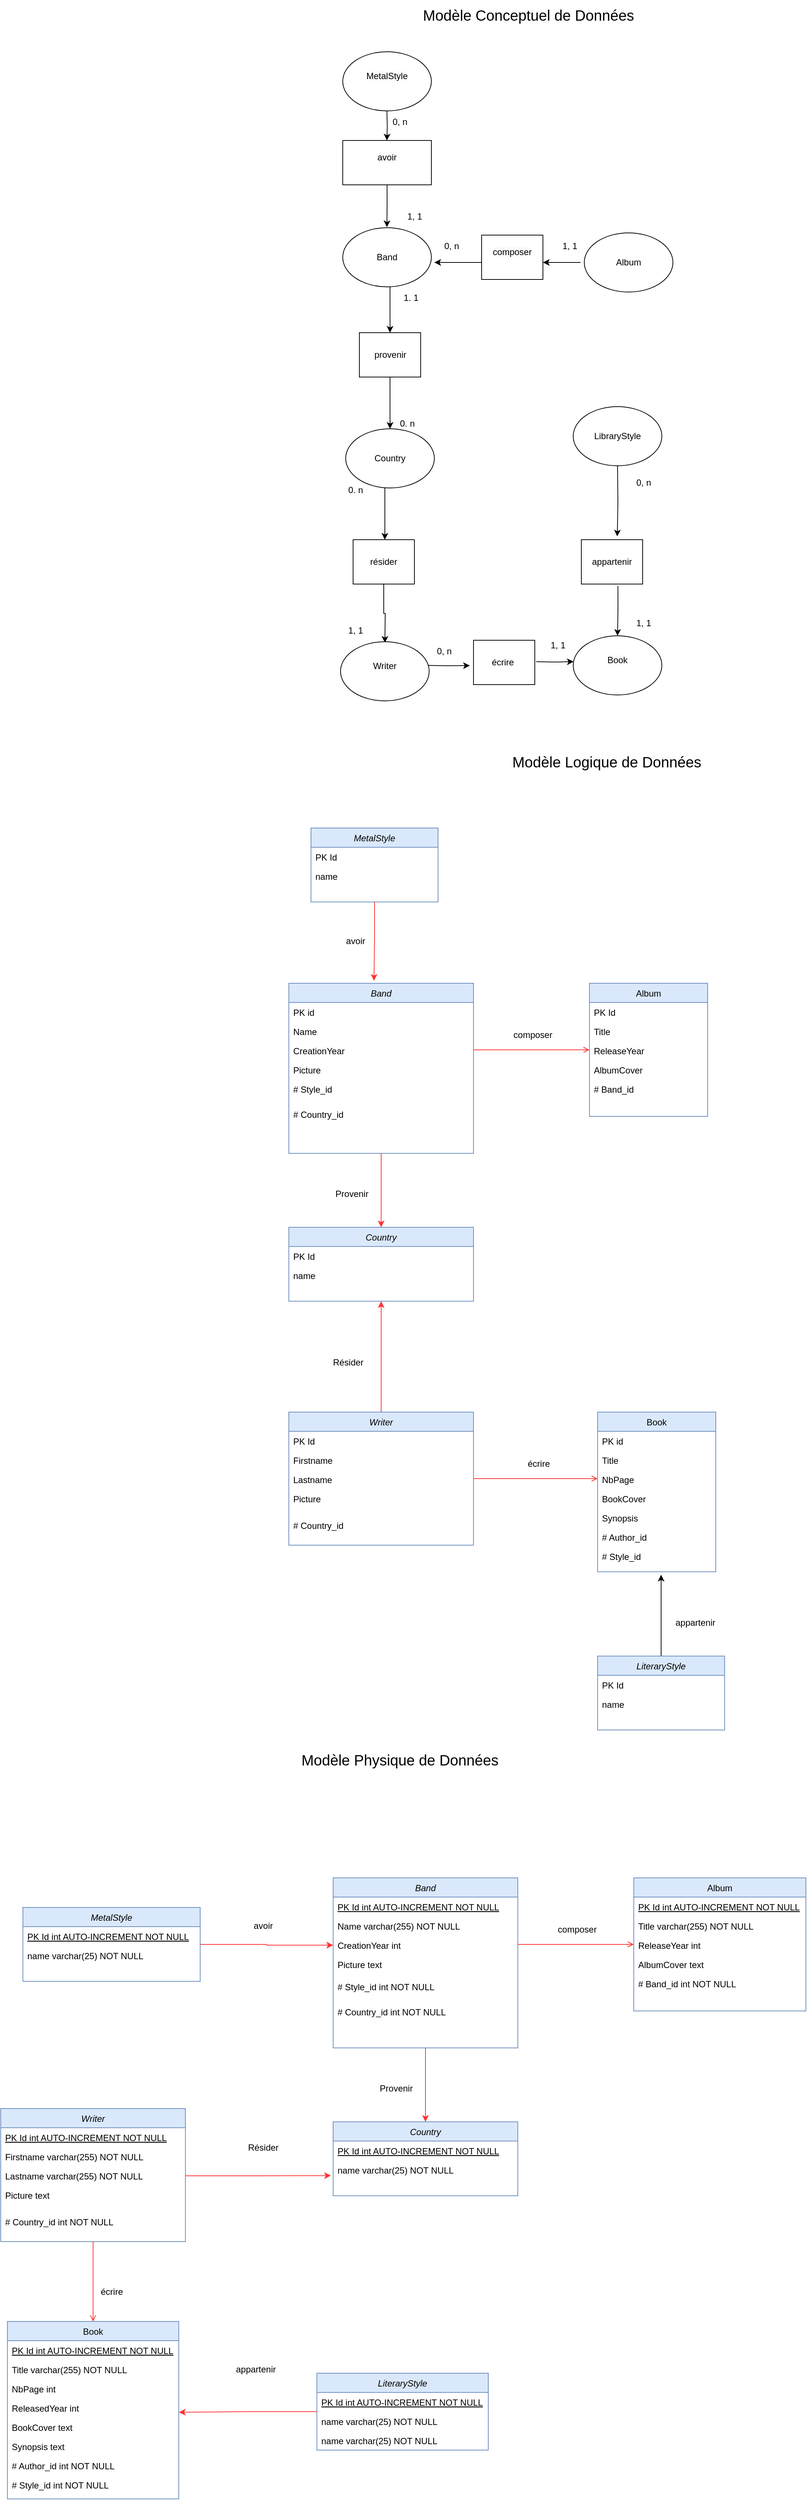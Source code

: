 <mxfile version="24.5.3" type="device">
  <diagram id="C5RBs43oDa-KdzZeNtuy" name="Page-1">
    <mxGraphModel dx="2062" dy="3069" grid="1" gridSize="10" guides="1" tooltips="1" connect="1" arrows="1" fold="1" page="1" pageScale="1" pageWidth="827" pageHeight="1169" math="0" shadow="0">
      <root>
        <mxCell id="WIyWlLk6GJQsqaUBKTNV-0" />
        <mxCell id="WIyWlLk6GJQsqaUBKTNV-1" parent="WIyWlLk6GJQsqaUBKTNV-0" />
        <mxCell id="hpYyyR7JfZrNcIA-6sOq-10" style="edgeStyle=orthogonalEdgeStyle;rounded=0;orthogonalLoop=1;jettySize=auto;html=1;entryX=0.5;entryY=0;entryDx=0;entryDy=0;strokeColor=#FF3333;" parent="WIyWlLk6GJQsqaUBKTNV-1" source="zkfFHV4jXpPFQw0GAbJ--0" target="hpYyyR7JfZrNcIA-6sOq-0" edge="1">
          <mxGeometry relative="1" as="geometry">
            <Array as="points">
              <mxPoint x="215" y="140" />
              <mxPoint x="215" y="140" />
            </Array>
          </mxGeometry>
        </mxCell>
        <mxCell id="zkfFHV4jXpPFQw0GAbJ--0" value="Band" style="swimlane;fontStyle=2;align=center;verticalAlign=top;childLayout=stackLayout;horizontal=1;startSize=26;horizontalStack=0;resizeParent=1;resizeLast=0;collapsible=1;marginBottom=0;rounded=0;shadow=0;strokeWidth=1;fillColor=#dae8fc;strokeColor=#6c8ebf;" parent="WIyWlLk6GJQsqaUBKTNV-1" vertex="1">
          <mxGeometry x="90" y="-120" width="250" height="230" as="geometry">
            <mxRectangle x="230" y="140" width="160" height="26" as="alternateBounds" />
          </mxGeometry>
        </mxCell>
        <mxCell id="zkfFHV4jXpPFQw0GAbJ--1" value="PK id" style="text;align=left;verticalAlign=top;spacingLeft=4;spacingRight=4;overflow=hidden;rotatable=0;points=[[0,0.5],[1,0.5]];portConstraint=eastwest;" parent="zkfFHV4jXpPFQw0GAbJ--0" vertex="1">
          <mxGeometry y="26" width="250" height="26" as="geometry" />
        </mxCell>
        <mxCell id="zkfFHV4jXpPFQw0GAbJ--2" value="Name" style="text;align=left;verticalAlign=top;spacingLeft=4;spacingRight=4;overflow=hidden;rotatable=0;points=[[0,0.5],[1,0.5]];portConstraint=eastwest;rounded=0;shadow=0;html=0;" parent="zkfFHV4jXpPFQw0GAbJ--0" vertex="1">
          <mxGeometry y="52" width="250" height="26" as="geometry" />
        </mxCell>
        <mxCell id="zkfFHV4jXpPFQw0GAbJ--5" value="CreationYear" style="text;align=left;verticalAlign=top;spacingLeft=4;spacingRight=4;overflow=hidden;rotatable=0;points=[[0,0.5],[1,0.5]];portConstraint=eastwest;" parent="zkfFHV4jXpPFQw0GAbJ--0" vertex="1">
          <mxGeometry y="78" width="250" height="26" as="geometry" />
        </mxCell>
        <mxCell id="QkaxTqC0bUJLbsp5cPGV-0" value="Picture" style="text;align=left;verticalAlign=top;spacingLeft=4;spacingRight=4;overflow=hidden;rotatable=0;points=[[0,0.5],[1,0.5]];portConstraint=eastwest;rounded=0;shadow=0;html=0;" parent="zkfFHV4jXpPFQw0GAbJ--0" vertex="1">
          <mxGeometry y="104" width="250" height="26" as="geometry" />
        </mxCell>
        <mxCell id="QkaxTqC0bUJLbsp5cPGV-24" value="# Style_id" style="text;align=left;verticalAlign=top;spacingLeft=4;spacingRight=4;overflow=hidden;rotatable=0;points=[[0,0.5],[1,0.5]];portConstraint=eastwest;rounded=0;shadow=0;html=0;" parent="zkfFHV4jXpPFQw0GAbJ--0" vertex="1">
          <mxGeometry y="130" width="250" height="34" as="geometry" />
        </mxCell>
        <mxCell id="hpYyyR7JfZrNcIA-6sOq-18" value="# Country_id" style="text;align=left;verticalAlign=top;spacingLeft=4;spacingRight=4;overflow=hidden;rotatable=0;points=[[0,0.5],[1,0.5]];portConstraint=eastwest;rounded=0;shadow=0;html=0;" parent="zkfFHV4jXpPFQw0GAbJ--0" vertex="1">
          <mxGeometry y="164" width="250" height="34" as="geometry" />
        </mxCell>
        <mxCell id="zkfFHV4jXpPFQw0GAbJ--17" value="Album" style="swimlane;fontStyle=0;align=center;verticalAlign=top;childLayout=stackLayout;horizontal=1;startSize=26;horizontalStack=0;resizeParent=1;resizeLast=0;collapsible=1;marginBottom=0;rounded=0;shadow=0;strokeWidth=1;fillColor=#dae8fc;strokeColor=#6c8ebf;" parent="WIyWlLk6GJQsqaUBKTNV-1" vertex="1">
          <mxGeometry x="497" y="-120" width="160" height="180" as="geometry">
            <mxRectangle x="550" y="140" width="160" height="26" as="alternateBounds" />
          </mxGeometry>
        </mxCell>
        <mxCell id="zkfFHV4jXpPFQw0GAbJ--18" value="PK Id" style="text;align=left;verticalAlign=top;spacingLeft=4;spacingRight=4;overflow=hidden;rotatable=0;points=[[0,0.5],[1,0.5]];portConstraint=eastwest;" parent="zkfFHV4jXpPFQw0GAbJ--17" vertex="1">
          <mxGeometry y="26" width="160" height="26" as="geometry" />
        </mxCell>
        <mxCell id="zkfFHV4jXpPFQw0GAbJ--19" value="Title" style="text;align=left;verticalAlign=top;spacingLeft=4;spacingRight=4;overflow=hidden;rotatable=0;points=[[0,0.5],[1,0.5]];portConstraint=eastwest;rounded=0;shadow=0;html=0;" parent="zkfFHV4jXpPFQw0GAbJ--17" vertex="1">
          <mxGeometry y="52" width="160" height="26" as="geometry" />
        </mxCell>
        <mxCell id="zkfFHV4jXpPFQw0GAbJ--20" value="ReleaseYear" style="text;align=left;verticalAlign=top;spacingLeft=4;spacingRight=4;overflow=hidden;rotatable=0;points=[[0,0.5],[1,0.5]];portConstraint=eastwest;rounded=0;shadow=0;html=0;" parent="zkfFHV4jXpPFQw0GAbJ--17" vertex="1">
          <mxGeometry y="78" width="160" height="26" as="geometry" />
        </mxCell>
        <mxCell id="zkfFHV4jXpPFQw0GAbJ--21" value="AlbumCover" style="text;align=left;verticalAlign=top;spacingLeft=4;spacingRight=4;overflow=hidden;rotatable=0;points=[[0,0.5],[1,0.5]];portConstraint=eastwest;rounded=0;shadow=0;html=0;" parent="zkfFHV4jXpPFQw0GAbJ--17" vertex="1">
          <mxGeometry y="104" width="160" height="26" as="geometry" />
        </mxCell>
        <mxCell id="QkaxTqC0bUJLbsp5cPGV-25" value="# Band_id" style="text;align=left;verticalAlign=top;spacingLeft=4;spacingRight=4;overflow=hidden;rotatable=0;points=[[0,0.5],[1,0.5]];portConstraint=eastwest;rounded=0;shadow=0;html=0;" parent="zkfFHV4jXpPFQw0GAbJ--17" vertex="1">
          <mxGeometry y="130" width="160" height="26" as="geometry" />
        </mxCell>
        <mxCell id="zkfFHV4jXpPFQw0GAbJ--26" value="" style="endArrow=open;shadow=0;strokeWidth=1;rounded=0;endFill=1;edgeStyle=elbowEdgeStyle;elbow=vertical;strokeColor=#FF3333;" parent="WIyWlLk6GJQsqaUBKTNV-1" source="zkfFHV4jXpPFQw0GAbJ--0" target="zkfFHV4jXpPFQw0GAbJ--17" edge="1">
          <mxGeometry x="0.5" y="41" relative="1" as="geometry">
            <mxPoint x="369" y="-38" as="sourcePoint" />
            <mxPoint x="529" y="-38" as="targetPoint" />
            <mxPoint x="-40" y="32" as="offset" />
          </mxGeometry>
        </mxCell>
        <mxCell id="zkfFHV4jXpPFQw0GAbJ--29" value="composer" style="text;html=1;resizable=0;points=[];;align=center;verticalAlign=middle;labelBackgroundColor=none;rounded=0;shadow=0;strokeWidth=1;fontSize=12;" parent="zkfFHV4jXpPFQw0GAbJ--26" vertex="1" connectable="0">
          <mxGeometry x="0.5" y="49" relative="1" as="geometry">
            <mxPoint x="-38" y="29" as="offset" />
          </mxGeometry>
        </mxCell>
        <mxCell id="hpYyyR7JfZrNcIA-6sOq-9" style="edgeStyle=orthogonalEdgeStyle;rounded=0;orthogonalLoop=1;jettySize=auto;html=1;entryX=0.5;entryY=1;entryDx=0;entryDy=0;strokeColor=#FF3333;" parent="WIyWlLk6GJQsqaUBKTNV-1" source="QkaxTqC0bUJLbsp5cPGV-1" target="hpYyyR7JfZrNcIA-6sOq-0" edge="1">
          <mxGeometry relative="1" as="geometry" />
        </mxCell>
        <mxCell id="QkaxTqC0bUJLbsp5cPGV-1" value="Writer" style="swimlane;fontStyle=2;align=center;verticalAlign=top;childLayout=stackLayout;horizontal=1;startSize=26;horizontalStack=0;resizeParent=1;resizeLast=0;collapsible=1;marginBottom=0;rounded=0;shadow=0;strokeWidth=1;fillColor=#dae8fc;strokeColor=#6c8ebf;" parent="WIyWlLk6GJQsqaUBKTNV-1" vertex="1">
          <mxGeometry x="90" y="460" width="250" height="180" as="geometry">
            <mxRectangle x="230" y="140" width="160" height="26" as="alternateBounds" />
          </mxGeometry>
        </mxCell>
        <mxCell id="QkaxTqC0bUJLbsp5cPGV-2" value="PK Id" style="text;align=left;verticalAlign=top;spacingLeft=4;spacingRight=4;overflow=hidden;rotatable=0;points=[[0,0.5],[1,0.5]];portConstraint=eastwest;" parent="QkaxTqC0bUJLbsp5cPGV-1" vertex="1">
          <mxGeometry y="26" width="250" height="26" as="geometry" />
        </mxCell>
        <mxCell id="QkaxTqC0bUJLbsp5cPGV-3" value="Firstname" style="text;align=left;verticalAlign=top;spacingLeft=4;spacingRight=4;overflow=hidden;rotatable=0;points=[[0,0.5],[1,0.5]];portConstraint=eastwest;rounded=0;shadow=0;html=0;" parent="QkaxTqC0bUJLbsp5cPGV-1" vertex="1">
          <mxGeometry y="52" width="250" height="26" as="geometry" />
        </mxCell>
        <mxCell id="QkaxTqC0bUJLbsp5cPGV-4" value="Lastname" style="text;align=left;verticalAlign=top;spacingLeft=4;spacingRight=4;overflow=hidden;rotatable=0;points=[[0,0.5],[1,0.5]];portConstraint=eastwest;rounded=0;shadow=0;html=0;" parent="QkaxTqC0bUJLbsp5cPGV-1" vertex="1">
          <mxGeometry y="78" width="250" height="26" as="geometry" />
        </mxCell>
        <mxCell id="QkaxTqC0bUJLbsp5cPGV-6" value="Picture" style="text;align=left;verticalAlign=top;spacingLeft=4;spacingRight=4;overflow=hidden;rotatable=0;points=[[0,0.5],[1,0.5]];portConstraint=eastwest;rounded=0;shadow=0;html=0;" parent="QkaxTqC0bUJLbsp5cPGV-1" vertex="1">
          <mxGeometry y="104" width="250" height="36" as="geometry" />
        </mxCell>
        <mxCell id="hpYyyR7JfZrNcIA-6sOq-19" value="# Country_id" style="text;align=left;verticalAlign=top;spacingLeft=4;spacingRight=4;overflow=hidden;rotatable=0;points=[[0,0.5],[1,0.5]];portConstraint=eastwest;rounded=0;shadow=0;html=0;" parent="QkaxTqC0bUJLbsp5cPGV-1" vertex="1">
          <mxGeometry y="140" width="250" height="34" as="geometry" />
        </mxCell>
        <mxCell id="QkaxTqC0bUJLbsp5cPGV-7" value="Book" style="swimlane;fontStyle=0;align=center;verticalAlign=top;childLayout=stackLayout;horizontal=1;startSize=26;horizontalStack=0;resizeParent=1;resizeLast=0;collapsible=1;marginBottom=0;rounded=0;shadow=0;strokeWidth=1;fillColor=#dae8fc;strokeColor=#6c8ebf;" parent="WIyWlLk6GJQsqaUBKTNV-1" vertex="1">
          <mxGeometry x="508" y="460" width="160" height="216" as="geometry">
            <mxRectangle x="550" y="140" width="160" height="26" as="alternateBounds" />
          </mxGeometry>
        </mxCell>
        <mxCell id="QkaxTqC0bUJLbsp5cPGV-8" value="PK id" style="text;align=left;verticalAlign=top;spacingLeft=4;spacingRight=4;overflow=hidden;rotatable=0;points=[[0,0.5],[1,0.5]];portConstraint=eastwest;" parent="QkaxTqC0bUJLbsp5cPGV-7" vertex="1">
          <mxGeometry y="26" width="160" height="26" as="geometry" />
        </mxCell>
        <mxCell id="QkaxTqC0bUJLbsp5cPGV-9" value="Title" style="text;align=left;verticalAlign=top;spacingLeft=4;spacingRight=4;overflow=hidden;rotatable=0;points=[[0,0.5],[1,0.5]];portConstraint=eastwest;rounded=0;shadow=0;html=0;" parent="QkaxTqC0bUJLbsp5cPGV-7" vertex="1">
          <mxGeometry y="52" width="160" height="26" as="geometry" />
        </mxCell>
        <mxCell id="QkaxTqC0bUJLbsp5cPGV-10" value="NbPage" style="text;align=left;verticalAlign=top;spacingLeft=4;spacingRight=4;overflow=hidden;rotatable=0;points=[[0,0.5],[1,0.5]];portConstraint=eastwest;rounded=0;shadow=0;html=0;" parent="QkaxTqC0bUJLbsp5cPGV-7" vertex="1">
          <mxGeometry y="78" width="160" height="26" as="geometry" />
        </mxCell>
        <mxCell id="QkaxTqC0bUJLbsp5cPGV-11" value="BookCover" style="text;align=left;verticalAlign=top;spacingLeft=4;spacingRight=4;overflow=hidden;rotatable=0;points=[[0,0.5],[1,0.5]];portConstraint=eastwest;rounded=0;shadow=0;html=0;" parent="QkaxTqC0bUJLbsp5cPGV-7" vertex="1">
          <mxGeometry y="104" width="160" height="26" as="geometry" />
        </mxCell>
        <mxCell id="QkaxTqC0bUJLbsp5cPGV-16" value="Synopsis" style="text;align=left;verticalAlign=top;spacingLeft=4;spacingRight=4;overflow=hidden;rotatable=0;points=[[0,0.5],[1,0.5]];portConstraint=eastwest;rounded=0;shadow=0;html=0;" parent="QkaxTqC0bUJLbsp5cPGV-7" vertex="1">
          <mxGeometry y="130" width="160" height="26" as="geometry" />
        </mxCell>
        <mxCell id="QkaxTqC0bUJLbsp5cPGV-26" value="# Author_id" style="text;align=left;verticalAlign=top;spacingLeft=4;spacingRight=4;overflow=hidden;rotatable=0;points=[[0,0.5],[1,0.5]];portConstraint=eastwest;rounded=0;shadow=0;html=0;" parent="QkaxTqC0bUJLbsp5cPGV-7" vertex="1">
          <mxGeometry y="156" width="160" height="26" as="geometry" />
        </mxCell>
        <mxCell id="XIcIbsfdDW9YJGJT9VB4-4" value="# Style_id" style="text;align=left;verticalAlign=top;spacingLeft=4;spacingRight=4;overflow=hidden;rotatable=0;points=[[0,0.5],[1,0.5]];portConstraint=eastwest;rounded=0;shadow=0;html=0;" parent="QkaxTqC0bUJLbsp5cPGV-7" vertex="1">
          <mxGeometry y="182" width="160" height="26" as="geometry" />
        </mxCell>
        <mxCell id="QkaxTqC0bUJLbsp5cPGV-12" value="" style="endArrow=open;shadow=0;strokeWidth=1;rounded=0;endFill=1;edgeStyle=elbowEdgeStyle;elbow=vertical;strokeColor=#FF3333;" parent="WIyWlLk6GJQsqaUBKTNV-1" source="QkaxTqC0bUJLbsp5cPGV-1" target="QkaxTqC0bUJLbsp5cPGV-7" edge="1">
          <mxGeometry x="0.5" y="41" relative="1" as="geometry">
            <mxPoint x="380" y="532" as="sourcePoint" />
            <mxPoint x="540" y="532" as="targetPoint" />
            <mxPoint x="-40" y="32" as="offset" />
          </mxGeometry>
        </mxCell>
        <mxCell id="QkaxTqC0bUJLbsp5cPGV-15" value="écrire" style="text;html=1;resizable=0;points=[];;align=center;verticalAlign=middle;labelBackgroundColor=none;rounded=0;shadow=0;strokeWidth=1;fontSize=12;" parent="QkaxTqC0bUJLbsp5cPGV-12" vertex="1" connectable="0">
          <mxGeometry x="0.5" y="49" relative="1" as="geometry">
            <mxPoint x="-38" y="29" as="offset" />
          </mxGeometry>
        </mxCell>
        <mxCell id="hpYyyR7JfZrNcIA-6sOq-0" value="Country" style="swimlane;fontStyle=2;align=center;verticalAlign=top;childLayout=stackLayout;horizontal=1;startSize=26;horizontalStack=0;resizeParent=1;resizeLast=0;collapsible=1;marginBottom=0;rounded=0;shadow=0;strokeWidth=1;fillColor=#dae8fc;strokeColor=#6c8ebf;" parent="WIyWlLk6GJQsqaUBKTNV-1" vertex="1">
          <mxGeometry x="90" y="210" width="250" height="100" as="geometry">
            <mxRectangle x="230" y="140" width="160" height="26" as="alternateBounds" />
          </mxGeometry>
        </mxCell>
        <mxCell id="hpYyyR7JfZrNcIA-6sOq-1" value="PK Id" style="text;align=left;verticalAlign=top;spacingLeft=4;spacingRight=4;overflow=hidden;rotatable=0;points=[[0,0.5],[1,0.5]];portConstraint=eastwest;" parent="hpYyyR7JfZrNcIA-6sOq-0" vertex="1">
          <mxGeometry y="26" width="250" height="26" as="geometry" />
        </mxCell>
        <mxCell id="hpYyyR7JfZrNcIA-6sOq-6" value="name" style="text;align=left;verticalAlign=top;spacingLeft=4;spacingRight=4;overflow=hidden;rotatable=0;points=[[0,0.5],[1,0.5]];portConstraint=eastwest;" parent="hpYyyR7JfZrNcIA-6sOq-0" vertex="1">
          <mxGeometry y="52" width="250" height="26" as="geometry" />
        </mxCell>
        <mxCell id="hpYyyR7JfZrNcIA-6sOq-7" value="Provenir" style="text;html=1;align=center;verticalAlign=middle;resizable=0;points=[];autosize=1;strokeColor=none;fillColor=none;" parent="WIyWlLk6GJQsqaUBKTNV-1" vertex="1">
          <mxGeometry x="140" y="150" width="70" height="30" as="geometry" />
        </mxCell>
        <mxCell id="hpYyyR7JfZrNcIA-6sOq-8" value="Résider" style="text;html=1;align=center;verticalAlign=middle;resizable=0;points=[];autosize=1;strokeColor=none;fillColor=none;" parent="WIyWlLk6GJQsqaUBKTNV-1" vertex="1">
          <mxGeometry x="140" y="378" width="60" height="30" as="geometry" />
        </mxCell>
        <mxCell id="XIcIbsfdDW9YJGJT9VB4-3" style="edgeStyle=orthogonalEdgeStyle;rounded=0;orthogonalLoop=1;jettySize=auto;html=1;strokeColor=default;" parent="WIyWlLk6GJQsqaUBKTNV-1" source="XIcIbsfdDW9YJGJT9VB4-0" edge="1">
          <mxGeometry relative="1" as="geometry">
            <mxPoint x="594" y="680" as="targetPoint" />
          </mxGeometry>
        </mxCell>
        <mxCell id="XIcIbsfdDW9YJGJT9VB4-0" value="LiteraryStyle" style="swimlane;fontStyle=2;align=center;verticalAlign=top;childLayout=stackLayout;horizontal=1;startSize=26;horizontalStack=0;resizeParent=1;resizeLast=0;collapsible=1;marginBottom=0;rounded=0;shadow=0;strokeWidth=1;fillColor=#dae8fc;strokeColor=#6c8ebf;" parent="WIyWlLk6GJQsqaUBKTNV-1" vertex="1">
          <mxGeometry x="508" y="790" width="172" height="100" as="geometry">
            <mxRectangle x="230" y="140" width="160" height="26" as="alternateBounds" />
          </mxGeometry>
        </mxCell>
        <mxCell id="XIcIbsfdDW9YJGJT9VB4-1" value="PK Id" style="text;align=left;verticalAlign=top;spacingLeft=4;spacingRight=4;overflow=hidden;rotatable=0;points=[[0,0.5],[1,0.5]];portConstraint=eastwest;" parent="XIcIbsfdDW9YJGJT9VB4-0" vertex="1">
          <mxGeometry y="26" width="172" height="26" as="geometry" />
        </mxCell>
        <mxCell id="XIcIbsfdDW9YJGJT9VB4-2" value="name" style="text;align=left;verticalAlign=top;spacingLeft=4;spacingRight=4;overflow=hidden;rotatable=0;points=[[0,0.5],[1,0.5]];portConstraint=eastwest;" parent="XIcIbsfdDW9YJGJT9VB4-0" vertex="1">
          <mxGeometry y="52" width="172" height="26" as="geometry" />
        </mxCell>
        <mxCell id="YTbaE79PZGpmzNVeoHjU-0" value="MetalStyle" style="swimlane;fontStyle=2;align=center;verticalAlign=top;childLayout=stackLayout;horizontal=1;startSize=26;horizontalStack=0;resizeParent=1;resizeLast=0;collapsible=1;marginBottom=0;rounded=0;shadow=0;strokeWidth=1;fillColor=#dae8fc;strokeColor=#6c8ebf;" parent="WIyWlLk6GJQsqaUBKTNV-1" vertex="1">
          <mxGeometry x="120" y="-330" width="172" height="100" as="geometry">
            <mxRectangle x="230" y="140" width="160" height="26" as="alternateBounds" />
          </mxGeometry>
        </mxCell>
        <mxCell id="YTbaE79PZGpmzNVeoHjU-1" value="PK Id" style="text;align=left;verticalAlign=top;spacingLeft=4;spacingRight=4;overflow=hidden;rotatable=0;points=[[0,0.5],[1,0.5]];portConstraint=eastwest;" parent="YTbaE79PZGpmzNVeoHjU-0" vertex="1">
          <mxGeometry y="26" width="172" height="26" as="geometry" />
        </mxCell>
        <mxCell id="YTbaE79PZGpmzNVeoHjU-2" value="name" style="text;align=left;verticalAlign=top;spacingLeft=4;spacingRight=4;overflow=hidden;rotatable=0;points=[[0,0.5],[1,0.5]];portConstraint=eastwest;" parent="YTbaE79PZGpmzNVeoHjU-0" vertex="1">
          <mxGeometry y="52" width="172" height="26" as="geometry" />
        </mxCell>
        <mxCell id="YTbaE79PZGpmzNVeoHjU-4" style="edgeStyle=orthogonalEdgeStyle;rounded=0;orthogonalLoop=1;jettySize=auto;html=1;entryX=0.461;entryY=-0.015;entryDx=0;entryDy=0;entryPerimeter=0;strokeColor=#FF3333;" parent="WIyWlLk6GJQsqaUBKTNV-1" source="YTbaE79PZGpmzNVeoHjU-0" target="zkfFHV4jXpPFQw0GAbJ--0" edge="1">
          <mxGeometry relative="1" as="geometry" />
        </mxCell>
        <mxCell id="YTbaE79PZGpmzNVeoHjU-5" value="appartenir" style="text;html=1;align=center;verticalAlign=middle;resizable=0;points=[];autosize=1;strokeColor=none;fillColor=none;" parent="WIyWlLk6GJQsqaUBKTNV-1" vertex="1">
          <mxGeometry x="600" y="730" width="80" height="30" as="geometry" />
        </mxCell>
        <mxCell id="YTbaE79PZGpmzNVeoHjU-6" value="avoir" style="text;html=1;align=center;verticalAlign=middle;resizable=0;points=[];autosize=1;strokeColor=none;fillColor=none;" parent="WIyWlLk6GJQsqaUBKTNV-1" vertex="1">
          <mxGeometry x="155" y="-192" width="50" height="30" as="geometry" />
        </mxCell>
        <mxCell id="YTbaE79PZGpmzNVeoHjU-7" value="&lt;font style=&quot;font-size: 20px;&quot;&gt;Modèle Logique de Données&lt;/font&gt;" style="text;html=1;align=center;verticalAlign=middle;resizable=0;points=[];autosize=1;strokeColor=none;fillColor=none;" parent="WIyWlLk6GJQsqaUBKTNV-1" vertex="1">
          <mxGeometry x="380" y="-440" width="280" height="40" as="geometry" />
        </mxCell>
        <mxCell id="YTbaE79PZGpmzNVeoHjU-9" value="&lt;font style=&quot;font-size: 20px;&quot;&gt;Modèle Conceptuel de Données&lt;/font&gt;" style="text;html=1;align=center;verticalAlign=middle;resizable=0;points=[];autosize=1;strokeColor=none;fillColor=none;" parent="WIyWlLk6GJQsqaUBKTNV-1" vertex="1">
          <mxGeometry x="259" y="-1450" width="310" height="40" as="geometry" />
        </mxCell>
        <mxCell id="YTbaE79PZGpmzNVeoHjU-82" value="" style="edgeStyle=orthogonalEdgeStyle;rounded=0;orthogonalLoop=1;jettySize=auto;html=1;" parent="WIyWlLk6GJQsqaUBKTNV-1" edge="1">
          <mxGeometry relative="1" as="geometry">
            <mxPoint x="222.75" y="-1300" as="sourcePoint" />
            <mxPoint x="222.75" y="-1260" as="targetPoint" />
          </mxGeometry>
        </mxCell>
        <mxCell id="YTbaE79PZGpmzNVeoHjU-85" value="" style="edgeStyle=orthogonalEdgeStyle;rounded=0;orthogonalLoop=1;jettySize=auto;html=1;" parent="WIyWlLk6GJQsqaUBKTNV-1" edge="1">
          <mxGeometry relative="1" as="geometry">
            <mxPoint x="485" y="-1095" as="sourcePoint" />
            <mxPoint x="434" y="-1095.0" as="targetPoint" />
          </mxGeometry>
        </mxCell>
        <mxCell id="YTbaE79PZGpmzNVeoHjU-93" style="edgeStyle=orthogonalEdgeStyle;rounded=0;orthogonalLoop=1;jettySize=auto;html=1;entryX=0.5;entryY=0;entryDx=0;entryDy=0;" parent="WIyWlLk6GJQsqaUBKTNV-1" edge="1">
          <mxGeometry relative="1" as="geometry">
            <mxPoint x="220" y="-799" as="sourcePoint" />
            <mxPoint x="220" y="-720" as="targetPoint" />
          </mxGeometry>
        </mxCell>
        <mxCell id="YTbaE79PZGpmzNVeoHjU-88" style="edgeStyle=orthogonalEdgeStyle;rounded=0;orthogonalLoop=1;jettySize=auto;html=1;entryX=0.586;entryY=-0.074;entryDx=0;entryDy=0;entryPerimeter=0;" parent="WIyWlLk6GJQsqaUBKTNV-1" target="RDtMhxv0iyBXMpeIqlok-13" edge="1">
          <mxGeometry relative="1" as="geometry">
            <mxPoint x="535" y="-820" as="sourcePoint" />
            <mxPoint x="535" y="-730" as="targetPoint" />
          </mxGeometry>
        </mxCell>
        <mxCell id="YTbaE79PZGpmzNVeoHjU-87" style="edgeStyle=orthogonalEdgeStyle;rounded=0;orthogonalLoop=1;jettySize=auto;html=1;entryX=0.5;entryY=0;entryDx=0;entryDy=0;exitX=0.597;exitY=1.046;exitDx=0;exitDy=0;exitPerimeter=0;" parent="WIyWlLk6GJQsqaUBKTNV-1" source="RDtMhxv0iyBXMpeIqlok-13" edge="1">
          <mxGeometry relative="1" as="geometry">
            <mxPoint x="535" y="-650" as="sourcePoint" />
            <mxPoint x="535" y="-590.0" as="targetPoint" />
          </mxGeometry>
        </mxCell>
        <mxCell id="YTbaE79PZGpmzNVeoHjU-78" style="edgeStyle=orthogonalEdgeStyle;rounded=0;orthogonalLoop=1;jettySize=auto;html=1;entryX=0.5;entryY=0;entryDx=0;entryDy=0;" parent="WIyWlLk6GJQsqaUBKTNV-1" edge="1">
          <mxGeometry relative="1" as="geometry">
            <mxPoint x="227" y="-1080" as="sourcePoint" />
            <mxPoint x="227" y="-1000" as="targetPoint" />
          </mxGeometry>
        </mxCell>
        <mxCell id="YTbaE79PZGpmzNVeoHjU-94" style="edgeStyle=orthogonalEdgeStyle;rounded=0;orthogonalLoop=1;jettySize=auto;html=1;exitX=0.5;exitY=1;exitDx=0;exitDy=0;" parent="WIyWlLk6GJQsqaUBKTNV-1" source="RDtMhxv0iyBXMpeIqlok-10" edge="1">
          <mxGeometry relative="1" as="geometry">
            <mxPoint x="227" y="-870" as="targetPoint" />
            <mxPoint x="227" y="-930" as="sourcePoint" />
          </mxGeometry>
        </mxCell>
        <mxCell id="YTbaE79PZGpmzNVeoHjU-86" style="edgeStyle=orthogonalEdgeStyle;rounded=0;orthogonalLoop=1;jettySize=auto;html=1;entryX=1;entryY=0.75;entryDx=0;entryDy=0;" parent="WIyWlLk6GJQsqaUBKTNV-1" edge="1">
          <mxGeometry relative="1" as="geometry">
            <mxPoint x="354" y="-1095.0" as="sourcePoint" />
            <mxPoint x="287" y="-1095" as="targetPoint" />
          </mxGeometry>
        </mxCell>
        <mxCell id="YTbaE79PZGpmzNVeoHjU-89" style="edgeStyle=orthogonalEdgeStyle;rounded=0;orthogonalLoop=1;jettySize=auto;html=1;entryX=0.005;entryY=0.581;entryDx=0;entryDy=0;entryPerimeter=0;" parent="WIyWlLk6GJQsqaUBKTNV-1" edge="1">
          <mxGeometry relative="1" as="geometry">
            <mxPoint x="425" y="-555" as="sourcePoint" />
            <mxPoint x="475.6" y="-555.14" as="targetPoint" />
          </mxGeometry>
        </mxCell>
        <mxCell id="YTbaE79PZGpmzNVeoHjU-90" style="edgeStyle=orthogonalEdgeStyle;rounded=0;orthogonalLoop=1;jettySize=auto;html=1;entryX=0.001;entryY=0.575;entryDx=0;entryDy=0;entryPerimeter=0;" parent="WIyWlLk6GJQsqaUBKTNV-1" edge="1">
          <mxGeometry relative="1" as="geometry">
            <mxPoint x="275" y="-550.0" as="sourcePoint" />
            <mxPoint x="335.09" y="-549.75" as="targetPoint" />
          </mxGeometry>
        </mxCell>
        <mxCell id="YTbaE79PZGpmzNVeoHjU-92" style="edgeStyle=orthogonalEdgeStyle;rounded=0;orthogonalLoop=1;jettySize=auto;html=1;entryX=0.542;entryY=-0.009;entryDx=0;entryDy=0;entryPerimeter=0;exitX=0.5;exitY=1;exitDx=0;exitDy=0;" parent="WIyWlLk6GJQsqaUBKTNV-1" source="RDtMhxv0iyBXMpeIqlok-11" edge="1">
          <mxGeometry relative="1" as="geometry">
            <mxPoint x="220.0" y="-650" as="sourcePoint" />
            <mxPoint x="220.04" y="-580.54" as="targetPoint" />
          </mxGeometry>
        </mxCell>
        <mxCell id="YTbaE79PZGpmzNVeoHjU-104" style="edgeStyle=orthogonalEdgeStyle;rounded=0;orthogonalLoop=1;jettySize=auto;html=1;entryX=0.465;entryY=-0.045;entryDx=0;entryDy=0;entryPerimeter=0;exitX=0.5;exitY=1;exitDx=0;exitDy=0;" parent="WIyWlLk6GJQsqaUBKTNV-1" source="RDtMhxv0iyBXMpeIqlok-1" edge="1">
          <mxGeometry relative="1" as="geometry">
            <mxPoint x="223" y="-1190" as="sourcePoint" />
            <mxPoint x="222.8" y="-1142.7" as="targetPoint" />
          </mxGeometry>
        </mxCell>
        <mxCell id="YTbaE79PZGpmzNVeoHjU-105" value="1, 1" style="text;html=1;align=center;verticalAlign=middle;resizable=0;points=[];autosize=1;strokeColor=none;fillColor=none;" parent="WIyWlLk6GJQsqaUBKTNV-1" vertex="1">
          <mxGeometry x="240" y="-1172" width="40" height="30" as="geometry" />
        </mxCell>
        <mxCell id="YTbaE79PZGpmzNVeoHjU-106" value="0, n" style="text;html=1;align=center;verticalAlign=middle;resizable=0;points=[];autosize=1;strokeColor=none;fillColor=none;" parent="WIyWlLk6GJQsqaUBKTNV-1" vertex="1">
          <mxGeometry x="220" y="-1300" width="40" height="30" as="geometry" />
        </mxCell>
        <mxCell id="YTbaE79PZGpmzNVeoHjU-107" value="0, n" style="text;html=1;align=center;verticalAlign=middle;resizable=0;points=[];autosize=1;strokeColor=none;fillColor=none;" parent="WIyWlLk6GJQsqaUBKTNV-1" vertex="1">
          <mxGeometry x="290" y="-1132" width="40" height="30" as="geometry" />
        </mxCell>
        <mxCell id="YTbaE79PZGpmzNVeoHjU-108" value="1, 1" style="text;html=1;align=center;verticalAlign=middle;resizable=0;points=[];autosize=1;strokeColor=none;fillColor=none;" parent="WIyWlLk6GJQsqaUBKTNV-1" vertex="1">
          <mxGeometry x="450" y="-1132" width="40" height="30" as="geometry" />
        </mxCell>
        <mxCell id="YTbaE79PZGpmzNVeoHjU-109" value="0, n" style="text;html=1;align=center;verticalAlign=middle;resizable=0;points=[];autosize=1;strokeColor=none;fillColor=none;" parent="WIyWlLk6GJQsqaUBKTNV-1" vertex="1">
          <mxGeometry x="550" y="-812" width="40" height="30" as="geometry" />
        </mxCell>
        <mxCell id="YTbaE79PZGpmzNVeoHjU-110" value="1, 1" style="text;html=1;align=center;verticalAlign=middle;resizable=0;points=[];autosize=1;strokeColor=none;fillColor=none;" parent="WIyWlLk6GJQsqaUBKTNV-1" vertex="1">
          <mxGeometry x="550" y="-622" width="40" height="30" as="geometry" />
        </mxCell>
        <mxCell id="YTbaE79PZGpmzNVeoHjU-111" value="0, n" style="text;html=1;align=center;verticalAlign=middle;resizable=0;points=[];autosize=1;strokeColor=none;fillColor=none;" parent="WIyWlLk6GJQsqaUBKTNV-1" vertex="1">
          <mxGeometry x="280" y="-584" width="40" height="30" as="geometry" />
        </mxCell>
        <mxCell id="YTbaE79PZGpmzNVeoHjU-112" value="1, 1" style="text;html=1;align=center;verticalAlign=middle;resizable=0;points=[];autosize=1;strokeColor=none;fillColor=none;" parent="WIyWlLk6GJQsqaUBKTNV-1" vertex="1">
          <mxGeometry x="434" y="-592" width="40" height="30" as="geometry" />
        </mxCell>
        <mxCell id="YTbaE79PZGpmzNVeoHjU-113" value="1. 1" style="text;html=1;align=center;verticalAlign=middle;resizable=0;points=[];autosize=1;strokeColor=none;fillColor=none;" parent="WIyWlLk6GJQsqaUBKTNV-1" vertex="1">
          <mxGeometry x="235" y="-1062" width="40" height="30" as="geometry" />
        </mxCell>
        <mxCell id="YTbaE79PZGpmzNVeoHjU-114" value="0. n" style="text;html=1;align=center;verticalAlign=middle;resizable=0;points=[];autosize=1;strokeColor=none;fillColor=none;" parent="WIyWlLk6GJQsqaUBKTNV-1" vertex="1">
          <mxGeometry x="230" y="-892" width="40" height="30" as="geometry" />
        </mxCell>
        <mxCell id="YTbaE79PZGpmzNVeoHjU-115" value="0. n" style="text;html=1;align=center;verticalAlign=middle;resizable=0;points=[];autosize=1;strokeColor=none;fillColor=none;" parent="WIyWlLk6GJQsqaUBKTNV-1" vertex="1">
          <mxGeometry x="160" y="-802" width="40" height="30" as="geometry" />
        </mxCell>
        <mxCell id="YTbaE79PZGpmzNVeoHjU-116" value="1, 1" style="text;html=1;align=center;verticalAlign=middle;resizable=0;points=[];autosize=1;strokeColor=none;fillColor=none;" parent="WIyWlLk6GJQsqaUBKTNV-1" vertex="1">
          <mxGeometry x="160" y="-612" width="40" height="30" as="geometry" />
        </mxCell>
        <mxCell id="YTbaE79PZGpmzNVeoHjU-117" style="edgeStyle=orthogonalEdgeStyle;rounded=0;orthogonalLoop=1;jettySize=auto;html=1;entryX=0.5;entryY=0;entryDx=0;entryDy=0;strokeColor=#FF3333;" parent="WIyWlLk6GJQsqaUBKTNV-1" source="YTbaE79PZGpmzNVeoHjU-118" target="YTbaE79PZGpmzNVeoHjU-150" edge="1">
          <mxGeometry relative="1" as="geometry" />
        </mxCell>
        <mxCell id="YTbaE79PZGpmzNVeoHjU-118" value="Band" style="swimlane;fontStyle=2;align=center;verticalAlign=top;childLayout=stackLayout;horizontal=1;startSize=26;horizontalStack=0;resizeParent=1;resizeLast=0;collapsible=1;marginBottom=0;rounded=0;shadow=0;strokeWidth=1;fillColor=#dae8fc;strokeColor=#6c8ebf;" parent="WIyWlLk6GJQsqaUBKTNV-1" vertex="1">
          <mxGeometry x="150" y="1090" width="250" height="230" as="geometry">
            <mxRectangle x="230" y="140" width="160" height="26" as="alternateBounds" />
          </mxGeometry>
        </mxCell>
        <mxCell id="YTbaE79PZGpmzNVeoHjU-119" value="PK Id int AUTO-INCREMENT NOT NULL" style="text;align=left;verticalAlign=top;spacingLeft=4;spacingRight=4;overflow=hidden;rotatable=0;points=[[0,0.5],[1,0.5]];portConstraint=eastwest;fontStyle=4" parent="YTbaE79PZGpmzNVeoHjU-118" vertex="1">
          <mxGeometry y="26" width="250" height="26" as="geometry" />
        </mxCell>
        <mxCell id="YTbaE79PZGpmzNVeoHjU-120" value="Name varchar(255) NOT NULL" style="text;align=left;verticalAlign=top;spacingLeft=4;spacingRight=4;overflow=hidden;rotatable=0;points=[[0,0.5],[1,0.5]];portConstraint=eastwest;rounded=0;shadow=0;html=0;" parent="YTbaE79PZGpmzNVeoHjU-118" vertex="1">
          <mxGeometry y="52" width="250" height="26" as="geometry" />
        </mxCell>
        <mxCell id="YTbaE79PZGpmzNVeoHjU-121" value="CreationYear int" style="text;align=left;verticalAlign=top;spacingLeft=4;spacingRight=4;overflow=hidden;rotatable=0;points=[[0,0.5],[1,0.5]];portConstraint=eastwest;" parent="YTbaE79PZGpmzNVeoHjU-118" vertex="1">
          <mxGeometry y="78" width="250" height="26" as="geometry" />
        </mxCell>
        <mxCell id="YTbaE79PZGpmzNVeoHjU-122" value="Picture text" style="text;align=left;verticalAlign=top;spacingLeft=4;spacingRight=4;overflow=hidden;rotatable=0;points=[[0,0.5],[1,0.5]];portConstraint=eastwest;rounded=0;shadow=0;html=0;" parent="YTbaE79PZGpmzNVeoHjU-118" vertex="1">
          <mxGeometry y="104" width="250" height="30" as="geometry" />
        </mxCell>
        <mxCell id="YTbaE79PZGpmzNVeoHjU-123" value="# Style_id int NOT NULL" style="text;align=left;verticalAlign=top;spacingLeft=4;spacingRight=4;overflow=hidden;rotatable=0;points=[[0,0.5],[1,0.5]];portConstraint=eastwest;rounded=0;shadow=0;html=0;" parent="YTbaE79PZGpmzNVeoHjU-118" vertex="1">
          <mxGeometry y="134" width="250" height="34" as="geometry" />
        </mxCell>
        <mxCell id="YTbaE79PZGpmzNVeoHjU-124" value="# Country_id int NOT NULL" style="text;align=left;verticalAlign=top;spacingLeft=4;spacingRight=4;overflow=hidden;rotatable=0;points=[[0,0.5],[1,0.5]];portConstraint=eastwest;rounded=0;shadow=0;html=0;" parent="YTbaE79PZGpmzNVeoHjU-118" vertex="1">
          <mxGeometry y="168" width="250" height="34" as="geometry" />
        </mxCell>
        <mxCell id="YTbaE79PZGpmzNVeoHjU-125" value="Album" style="swimlane;fontStyle=0;align=center;verticalAlign=top;childLayout=stackLayout;horizontal=1;startSize=26;horizontalStack=0;resizeParent=1;resizeLast=0;collapsible=1;marginBottom=0;rounded=0;shadow=0;strokeWidth=1;fillColor=#dae8fc;strokeColor=#6c8ebf;" parent="WIyWlLk6GJQsqaUBKTNV-1" vertex="1">
          <mxGeometry x="557" y="1090" width="233" height="180" as="geometry">
            <mxRectangle x="550" y="140" width="160" height="26" as="alternateBounds" />
          </mxGeometry>
        </mxCell>
        <mxCell id="YTbaE79PZGpmzNVeoHjU-126" value="PK Id int AUTO-INCREMENT NOT NULL" style="text;align=left;verticalAlign=top;spacingLeft=4;spacingRight=4;overflow=hidden;rotatable=0;points=[[0,0.5],[1,0.5]];portConstraint=eastwest;fontStyle=4" parent="YTbaE79PZGpmzNVeoHjU-125" vertex="1">
          <mxGeometry y="26" width="233" height="26" as="geometry" />
        </mxCell>
        <mxCell id="YTbaE79PZGpmzNVeoHjU-127" value="Title varchar(255) NOT NULL" style="text;align=left;verticalAlign=top;spacingLeft=4;spacingRight=4;overflow=hidden;rotatable=0;points=[[0,0.5],[1,0.5]];portConstraint=eastwest;rounded=0;shadow=0;html=0;" parent="YTbaE79PZGpmzNVeoHjU-125" vertex="1">
          <mxGeometry y="52" width="233" height="26" as="geometry" />
        </mxCell>
        <mxCell id="YTbaE79PZGpmzNVeoHjU-128" value="ReleaseYear int" style="text;align=left;verticalAlign=top;spacingLeft=4;spacingRight=4;overflow=hidden;rotatable=0;points=[[0,0.5],[1,0.5]];portConstraint=eastwest;rounded=0;shadow=0;html=0;" parent="YTbaE79PZGpmzNVeoHjU-125" vertex="1">
          <mxGeometry y="78" width="233" height="26" as="geometry" />
        </mxCell>
        <mxCell id="YTbaE79PZGpmzNVeoHjU-129" value="AlbumCover text" style="text;align=left;verticalAlign=top;spacingLeft=4;spacingRight=4;overflow=hidden;rotatable=0;points=[[0,0.5],[1,0.5]];portConstraint=eastwest;rounded=0;shadow=0;html=0;" parent="YTbaE79PZGpmzNVeoHjU-125" vertex="1">
          <mxGeometry y="104" width="233" height="26" as="geometry" />
        </mxCell>
        <mxCell id="YTbaE79PZGpmzNVeoHjU-130" value="# Band_id int NOT NULL" style="text;align=left;verticalAlign=top;spacingLeft=4;spacingRight=4;overflow=hidden;rotatable=0;points=[[0,0.5],[1,0.5]];portConstraint=eastwest;rounded=0;shadow=0;html=0;" parent="YTbaE79PZGpmzNVeoHjU-125" vertex="1">
          <mxGeometry y="130" width="233" height="26" as="geometry" />
        </mxCell>
        <mxCell id="YTbaE79PZGpmzNVeoHjU-131" value="" style="endArrow=open;shadow=0;strokeWidth=1;rounded=0;endFill=1;edgeStyle=elbowEdgeStyle;elbow=vertical;strokeColor=#FF3333;" parent="WIyWlLk6GJQsqaUBKTNV-1" source="YTbaE79PZGpmzNVeoHjU-118" target="YTbaE79PZGpmzNVeoHjU-125" edge="1">
          <mxGeometry x="0.5" y="41" relative="1" as="geometry">
            <mxPoint x="429" y="1172" as="sourcePoint" />
            <mxPoint x="589" y="1172" as="targetPoint" />
            <mxPoint x="-40" y="32" as="offset" />
          </mxGeometry>
        </mxCell>
        <mxCell id="YTbaE79PZGpmzNVeoHjU-132" value="composer" style="text;html=1;resizable=0;points=[];;align=center;verticalAlign=middle;labelBackgroundColor=none;rounded=0;shadow=0;strokeWidth=1;fontSize=12;" parent="YTbaE79PZGpmzNVeoHjU-131" vertex="1" connectable="0">
          <mxGeometry x="0.5" y="49" relative="1" as="geometry">
            <mxPoint x="-38" y="29" as="offset" />
          </mxGeometry>
        </mxCell>
        <mxCell id="YTbaE79PZGpmzNVeoHjU-134" value="Writer" style="swimlane;fontStyle=2;align=center;verticalAlign=top;childLayout=stackLayout;horizontal=1;startSize=26;horizontalStack=0;resizeParent=1;resizeLast=0;collapsible=1;marginBottom=0;rounded=0;shadow=0;strokeWidth=1;fillColor=#dae8fc;strokeColor=#6c8ebf;" parent="WIyWlLk6GJQsqaUBKTNV-1" vertex="1">
          <mxGeometry x="-300" y="1402" width="250" height="180" as="geometry">
            <mxRectangle x="230" y="140" width="160" height="26" as="alternateBounds" />
          </mxGeometry>
        </mxCell>
        <mxCell id="YTbaE79PZGpmzNVeoHjU-135" value="PK Id int AUTO-INCREMENT NOT NULL" style="text;align=left;verticalAlign=top;spacingLeft=4;spacingRight=4;overflow=hidden;rotatable=0;points=[[0,0.5],[1,0.5]];portConstraint=eastwest;fontStyle=4" parent="YTbaE79PZGpmzNVeoHjU-134" vertex="1">
          <mxGeometry y="26" width="250" height="26" as="geometry" />
        </mxCell>
        <mxCell id="YTbaE79PZGpmzNVeoHjU-136" value="Firstname varchar(255) NOT NULL" style="text;align=left;verticalAlign=top;spacingLeft=4;spacingRight=4;overflow=hidden;rotatable=0;points=[[0,0.5],[1,0.5]];portConstraint=eastwest;rounded=0;shadow=0;html=0;" parent="YTbaE79PZGpmzNVeoHjU-134" vertex="1">
          <mxGeometry y="52" width="250" height="26" as="geometry" />
        </mxCell>
        <mxCell id="YTbaE79PZGpmzNVeoHjU-137" value="Lastname varchar(255) NOT NULL" style="text;align=left;verticalAlign=top;spacingLeft=4;spacingRight=4;overflow=hidden;rotatable=0;points=[[0,0.5],[1,0.5]];portConstraint=eastwest;rounded=0;shadow=0;html=0;" parent="YTbaE79PZGpmzNVeoHjU-134" vertex="1">
          <mxGeometry y="78" width="250" height="26" as="geometry" />
        </mxCell>
        <mxCell id="YTbaE79PZGpmzNVeoHjU-138" value="Picture text" style="text;align=left;verticalAlign=top;spacingLeft=4;spacingRight=4;overflow=hidden;rotatable=0;points=[[0,0.5],[1,0.5]];portConstraint=eastwest;rounded=0;shadow=0;html=0;" parent="YTbaE79PZGpmzNVeoHjU-134" vertex="1">
          <mxGeometry y="104" width="250" height="36" as="geometry" />
        </mxCell>
        <mxCell id="YTbaE79PZGpmzNVeoHjU-139" value="# Country_id int NOT NULL" style="text;align=left;verticalAlign=top;spacingLeft=4;spacingRight=4;overflow=hidden;rotatable=0;points=[[0,0.5],[1,0.5]];portConstraint=eastwest;rounded=0;shadow=0;html=0;" parent="YTbaE79PZGpmzNVeoHjU-134" vertex="1">
          <mxGeometry y="140" width="250" height="34" as="geometry" />
        </mxCell>
        <mxCell id="YTbaE79PZGpmzNVeoHjU-140" value="Book" style="swimlane;fontStyle=0;align=center;verticalAlign=top;childLayout=stackLayout;horizontal=1;startSize=26;horizontalStack=0;resizeParent=1;resizeLast=0;collapsible=1;marginBottom=0;rounded=0;shadow=0;strokeWidth=1;fillColor=#dae8fc;strokeColor=#6c8ebf;" parent="WIyWlLk6GJQsqaUBKTNV-1" vertex="1">
          <mxGeometry x="-291" y="1690" width="232" height="240" as="geometry">
            <mxRectangle x="550" y="140" width="160" height="26" as="alternateBounds" />
          </mxGeometry>
        </mxCell>
        <mxCell id="YTbaE79PZGpmzNVeoHjU-141" value="PK Id int AUTO-INCREMENT NOT NULL" style="text;align=left;verticalAlign=top;spacingLeft=4;spacingRight=4;overflow=hidden;rotatable=0;points=[[0,0.5],[1,0.5]];portConstraint=eastwest;fontStyle=4" parent="YTbaE79PZGpmzNVeoHjU-140" vertex="1">
          <mxGeometry y="26" width="232" height="26" as="geometry" />
        </mxCell>
        <mxCell id="YTbaE79PZGpmzNVeoHjU-142" value="Title varchar(255) NOT NULL" style="text;align=left;verticalAlign=top;spacingLeft=4;spacingRight=4;overflow=hidden;rotatable=0;points=[[0,0.5],[1,0.5]];portConstraint=eastwest;rounded=0;shadow=0;html=0;" parent="YTbaE79PZGpmzNVeoHjU-140" vertex="1">
          <mxGeometry y="52" width="232" height="26" as="geometry" />
        </mxCell>
        <mxCell id="YTbaE79PZGpmzNVeoHjU-143" value="NbPage int" style="text;align=left;verticalAlign=top;spacingLeft=4;spacingRight=4;overflow=hidden;rotatable=0;points=[[0,0.5],[1,0.5]];portConstraint=eastwest;rounded=0;shadow=0;html=0;" parent="YTbaE79PZGpmzNVeoHjU-140" vertex="1">
          <mxGeometry y="78" width="232" height="26" as="geometry" />
        </mxCell>
        <mxCell id="YTbaE79PZGpmzNVeoHjU-144" value="ReleasedYear int" style="text;align=left;verticalAlign=top;spacingLeft=4;spacingRight=4;overflow=hidden;rotatable=0;points=[[0,0.5],[1,0.5]];portConstraint=eastwest;rounded=0;shadow=0;html=0;" parent="YTbaE79PZGpmzNVeoHjU-140" vertex="1">
          <mxGeometry y="104" width="232" height="26" as="geometry" />
        </mxCell>
        <mxCell id="YTbaE79PZGpmzNVeoHjU-145" value="BookCover text" style="text;align=left;verticalAlign=top;spacingLeft=4;spacingRight=4;overflow=hidden;rotatable=0;points=[[0,0.5],[1,0.5]];portConstraint=eastwest;rounded=0;shadow=0;html=0;" parent="YTbaE79PZGpmzNVeoHjU-140" vertex="1">
          <mxGeometry y="130" width="232" height="26" as="geometry" />
        </mxCell>
        <mxCell id="YTbaE79PZGpmzNVeoHjU-146" value="Synopsis text" style="text;align=left;verticalAlign=top;spacingLeft=4;spacingRight=4;overflow=hidden;rotatable=0;points=[[0,0.5],[1,0.5]];portConstraint=eastwest;rounded=0;shadow=0;html=0;" parent="YTbaE79PZGpmzNVeoHjU-140" vertex="1">
          <mxGeometry y="156" width="232" height="26" as="geometry" />
        </mxCell>
        <mxCell id="YTbaE79PZGpmzNVeoHjU-147" value="# Author_id int NOT NULL" style="text;align=left;verticalAlign=top;spacingLeft=4;spacingRight=4;overflow=hidden;rotatable=0;points=[[0,0.5],[1,0.5]];portConstraint=eastwest;rounded=0;shadow=0;html=0;" parent="YTbaE79PZGpmzNVeoHjU-140" vertex="1">
          <mxGeometry y="182" width="232" height="26" as="geometry" />
        </mxCell>
        <mxCell id="YTbaE79PZGpmzNVeoHjU-167" value="# Style_id int NOT NULL" style="text;align=left;verticalAlign=top;spacingLeft=4;spacingRight=4;overflow=hidden;rotatable=0;points=[[0,0.5],[1,0.5]];portConstraint=eastwest;rounded=0;shadow=0;html=0;" parent="YTbaE79PZGpmzNVeoHjU-140" vertex="1">
          <mxGeometry y="208" width="232" height="26" as="geometry" />
        </mxCell>
        <mxCell id="YTbaE79PZGpmzNVeoHjU-148" value="" style="endArrow=open;shadow=0;strokeWidth=1;rounded=0;endFill=1;edgeStyle=elbowEdgeStyle;elbow=vertical;strokeColor=#FF3333;" parent="WIyWlLk6GJQsqaUBKTNV-1" source="YTbaE79PZGpmzNVeoHjU-134" target="YTbaE79PZGpmzNVeoHjU-140" edge="1">
          <mxGeometry x="0.5" y="41" relative="1" as="geometry">
            <mxPoint x="440" y="1742" as="sourcePoint" />
            <mxPoint x="600" y="1742" as="targetPoint" />
            <mxPoint x="-40" y="32" as="offset" />
          </mxGeometry>
        </mxCell>
        <mxCell id="YTbaE79PZGpmzNVeoHjU-149" value="écrire" style="text;html=1;resizable=0;points=[];;align=center;verticalAlign=middle;labelBackgroundColor=none;rounded=0;shadow=0;strokeWidth=1;fontSize=12;" parent="YTbaE79PZGpmzNVeoHjU-148" vertex="1" connectable="0">
          <mxGeometry x="0.5" y="49" relative="1" as="geometry">
            <mxPoint x="-24" y="-13" as="offset" />
          </mxGeometry>
        </mxCell>
        <mxCell id="YTbaE79PZGpmzNVeoHjU-150" value="Country" style="swimlane;fontStyle=2;align=center;verticalAlign=top;childLayout=stackLayout;horizontal=1;startSize=26;horizontalStack=0;resizeParent=1;resizeLast=0;collapsible=1;marginBottom=0;rounded=0;shadow=0;strokeWidth=1;fillColor=#dae8fc;strokeColor=#6c8ebf;" parent="WIyWlLk6GJQsqaUBKTNV-1" vertex="1">
          <mxGeometry x="150" y="1420" width="250" height="100" as="geometry">
            <mxRectangle x="230" y="140" width="160" height="26" as="alternateBounds" />
          </mxGeometry>
        </mxCell>
        <mxCell id="YTbaE79PZGpmzNVeoHjU-151" value="PK Id int AUTO-INCREMENT NOT NULL" style="text;align=left;verticalAlign=top;spacingLeft=4;spacingRight=4;overflow=hidden;rotatable=0;points=[[0,0.5],[1,0.5]];portConstraint=eastwest;fontStyle=4" parent="YTbaE79PZGpmzNVeoHjU-150" vertex="1">
          <mxGeometry y="26" width="250" height="26" as="geometry" />
        </mxCell>
        <mxCell id="YTbaE79PZGpmzNVeoHjU-152" value="name varchar(25) NOT NULL" style="text;align=left;verticalAlign=top;spacingLeft=4;spacingRight=4;overflow=hidden;rotatable=0;points=[[0,0.5],[1,0.5]];portConstraint=eastwest;" parent="YTbaE79PZGpmzNVeoHjU-150" vertex="1">
          <mxGeometry y="52" width="250" height="26" as="geometry" />
        </mxCell>
        <mxCell id="YTbaE79PZGpmzNVeoHjU-153" value="Provenir" style="text;html=1;align=center;verticalAlign=middle;resizable=0;points=[];autosize=1;strokeColor=none;fillColor=none;" parent="WIyWlLk6GJQsqaUBKTNV-1" vertex="1">
          <mxGeometry x="200" y="1360" width="70" height="30" as="geometry" />
        </mxCell>
        <mxCell id="YTbaE79PZGpmzNVeoHjU-154" value="Résider" style="text;html=1;align=center;verticalAlign=middle;resizable=0;points=[];autosize=1;strokeColor=none;fillColor=none;" parent="WIyWlLk6GJQsqaUBKTNV-1" vertex="1">
          <mxGeometry x="25" y="1440" width="60" height="30" as="geometry" />
        </mxCell>
        <mxCell id="YTbaE79PZGpmzNVeoHjU-156" value="LiteraryStyle" style="swimlane;fontStyle=2;align=center;verticalAlign=top;childLayout=stackLayout;horizontal=1;startSize=26;horizontalStack=0;resizeParent=1;resizeLast=0;collapsible=1;marginBottom=0;rounded=0;shadow=0;strokeWidth=1;fillColor=#dae8fc;strokeColor=#6c8ebf;" parent="WIyWlLk6GJQsqaUBKTNV-1" vertex="1">
          <mxGeometry x="128" y="1760" width="232" height="104" as="geometry">
            <mxRectangle x="230" y="140" width="160" height="26" as="alternateBounds" />
          </mxGeometry>
        </mxCell>
        <mxCell id="YTbaE79PZGpmzNVeoHjU-157" value="PK Id int AUTO-INCREMENT NOT NULL" style="text;align=left;verticalAlign=top;spacingLeft=4;spacingRight=4;overflow=hidden;rotatable=0;points=[[0,0.5],[1,0.5]];portConstraint=eastwest;fontStyle=4" parent="YTbaE79PZGpmzNVeoHjU-156" vertex="1">
          <mxGeometry y="26" width="232" height="26" as="geometry" />
        </mxCell>
        <mxCell id="5xF_PGOKZSe3UDUrCDBR-1" value="name varchar(25) NOT NULL" style="text;align=left;verticalAlign=top;spacingLeft=4;spacingRight=4;overflow=hidden;rotatable=0;points=[[0,0.5],[1,0.5]];portConstraint=eastwest;" parent="YTbaE79PZGpmzNVeoHjU-156" vertex="1">
          <mxGeometry y="52" width="232" height="26" as="geometry" />
        </mxCell>
        <mxCell id="YTbaE79PZGpmzNVeoHjU-158" value="name varchar(25) NOT NULL" style="text;align=left;verticalAlign=top;spacingLeft=4;spacingRight=4;overflow=hidden;rotatable=0;points=[[0,0.5],[1,0.5]];portConstraint=eastwest;" parent="YTbaE79PZGpmzNVeoHjU-156" vertex="1">
          <mxGeometry y="78" width="232" height="26" as="geometry" />
        </mxCell>
        <mxCell id="YTbaE79PZGpmzNVeoHjU-159" value="MetalStyle" style="swimlane;fontStyle=2;align=center;verticalAlign=top;childLayout=stackLayout;horizontal=1;startSize=26;horizontalStack=0;resizeParent=1;resizeLast=0;collapsible=1;marginBottom=0;rounded=0;shadow=0;strokeWidth=1;fillColor=#dae8fc;strokeColor=#6c8ebf;" parent="WIyWlLk6GJQsqaUBKTNV-1" vertex="1">
          <mxGeometry x="-270" y="1130" width="240" height="100" as="geometry">
            <mxRectangle x="230" y="140" width="160" height="26" as="alternateBounds" />
          </mxGeometry>
        </mxCell>
        <mxCell id="YTbaE79PZGpmzNVeoHjU-160" value="PK Id int AUTO-INCREMENT NOT NULL" style="text;align=left;verticalAlign=top;spacingLeft=4;spacingRight=4;overflow=hidden;rotatable=0;points=[[0,0.5],[1,0.5]];portConstraint=eastwest;fontStyle=4" parent="YTbaE79PZGpmzNVeoHjU-159" vertex="1">
          <mxGeometry y="26" width="240" height="26" as="geometry" />
        </mxCell>
        <mxCell id="YTbaE79PZGpmzNVeoHjU-161" value="name varchar(25) NOT NULL" style="text;align=left;verticalAlign=top;spacingLeft=4;spacingRight=4;overflow=hidden;rotatable=0;points=[[0,0.5],[1,0.5]];portConstraint=eastwest;" parent="YTbaE79PZGpmzNVeoHjU-159" vertex="1">
          <mxGeometry y="52" width="240" height="26" as="geometry" />
        </mxCell>
        <mxCell id="YTbaE79PZGpmzNVeoHjU-162" style="edgeStyle=orthogonalEdgeStyle;rounded=0;orthogonalLoop=1;jettySize=auto;html=1;entryX=0;entryY=0.5;entryDx=0;entryDy=0;strokeColor=#FF3333;" parent="WIyWlLk6GJQsqaUBKTNV-1" source="YTbaE79PZGpmzNVeoHjU-159" target="YTbaE79PZGpmzNVeoHjU-121" edge="1">
          <mxGeometry relative="1" as="geometry" />
        </mxCell>
        <mxCell id="YTbaE79PZGpmzNVeoHjU-163" value="appartenir" style="text;html=1;align=center;verticalAlign=middle;resizable=0;points=[];autosize=1;strokeColor=none;fillColor=none;" parent="WIyWlLk6GJQsqaUBKTNV-1" vertex="1">
          <mxGeometry x="5" y="1740" width="80" height="30" as="geometry" />
        </mxCell>
        <mxCell id="YTbaE79PZGpmzNVeoHjU-164" value="avoir" style="text;html=1;align=center;verticalAlign=middle;resizable=0;points=[];autosize=1;strokeColor=none;fillColor=none;" parent="WIyWlLk6GJQsqaUBKTNV-1" vertex="1">
          <mxGeometry x="30" y="1140" width="50" height="30" as="geometry" />
        </mxCell>
        <mxCell id="YTbaE79PZGpmzNVeoHjU-165" value="&lt;font style=&quot;font-size: 20px;&quot;&gt;Modèle Physique de Données&lt;/font&gt;" style="text;html=1;align=center;verticalAlign=middle;resizable=0;points=[];autosize=1;strokeColor=none;fillColor=none;" parent="WIyWlLk6GJQsqaUBKTNV-1" vertex="1">
          <mxGeometry x="95" y="910" width="290" height="40" as="geometry" />
        </mxCell>
        <mxCell id="5xF_PGOKZSe3UDUrCDBR-0" style="edgeStyle=orthogonalEdgeStyle;rounded=0;orthogonalLoop=1;jettySize=auto;html=1;entryX=-0.012;entryY=0.796;entryDx=0;entryDy=0;entryPerimeter=0;fillColor=#f8cecc;strokeColor=#FF3333;" parent="WIyWlLk6GJQsqaUBKTNV-1" source="YTbaE79PZGpmzNVeoHjU-137" target="YTbaE79PZGpmzNVeoHjU-152" edge="1">
          <mxGeometry relative="1" as="geometry" />
        </mxCell>
        <mxCell id="5xF_PGOKZSe3UDUrCDBR-2" style="edgeStyle=orthogonalEdgeStyle;rounded=0;orthogonalLoop=1;jettySize=auto;html=1;entryX=1.001;entryY=0.724;entryDx=0;entryDy=0;entryPerimeter=0;strokeColor=#FF3333;" parent="WIyWlLk6GJQsqaUBKTNV-1" source="YTbaE79PZGpmzNVeoHjU-156" target="YTbaE79PZGpmzNVeoHjU-144" edge="1">
          <mxGeometry relative="1" as="geometry" />
        </mxCell>
        <mxCell id="RDtMhxv0iyBXMpeIqlok-0" value="&#xa;&lt;span style=&quot;color: rgb(0, 0, 0); font-family: Helvetica; font-size: 12px; font-style: normal; font-variant-ligatures: normal; font-variant-caps: normal; font-weight: 400; letter-spacing: normal; orphans: 2; text-align: center; text-indent: 0px; text-transform: none; widows: 2; word-spacing: 0px; -webkit-text-stroke-width: 0px; white-space: normal; background-color: rgb(251, 251, 251); text-decoration-thickness: initial; text-decoration-style: initial; text-decoration-color: initial; display: inline !important; float: none;&quot;&gt;MetalStyle&lt;/span&gt;&#xa;&#xa;" style="ellipse;whiteSpace=wrap;html=1;" parent="WIyWlLk6GJQsqaUBKTNV-1" vertex="1">
          <mxGeometry x="163" y="-1380" width="120" height="80" as="geometry" />
        </mxCell>
        <mxCell id="RDtMhxv0iyBXMpeIqlok-1" value="&#xa;&lt;span style=&quot;color: rgb(0, 0, 0); font-family: Helvetica; font-size: 12px; font-style: normal; font-variant-ligatures: normal; font-variant-caps: normal; font-weight: 400; letter-spacing: normal; orphans: 2; text-align: center; text-indent: 0px; text-transform: none; widows: 2; word-spacing: 0px; -webkit-text-stroke-width: 0px; white-space: normal; background-color: rgb(251, 251, 251); text-decoration-thickness: initial; text-decoration-style: initial; text-decoration-color: initial; display: inline !important; float: none;&quot;&gt;avoir&lt;/span&gt;&#xa;&#xa;" style="rounded=0;whiteSpace=wrap;html=1;" parent="WIyWlLk6GJQsqaUBKTNV-1" vertex="1">
          <mxGeometry x="163" y="-1260" width="120" height="60" as="geometry" />
        </mxCell>
        <mxCell id="RDtMhxv0iyBXMpeIqlok-3" value="Band" style="ellipse;whiteSpace=wrap;html=1;" parent="WIyWlLk6GJQsqaUBKTNV-1" vertex="1">
          <mxGeometry x="163" y="-1142" width="120" height="80" as="geometry" />
        </mxCell>
        <mxCell id="RDtMhxv0iyBXMpeIqlok-4" value="Album" style="ellipse;whiteSpace=wrap;html=1;" parent="WIyWlLk6GJQsqaUBKTNV-1" vertex="1">
          <mxGeometry x="490" y="-1135" width="120" height="80" as="geometry" />
        </mxCell>
        <mxCell id="RDtMhxv0iyBXMpeIqlok-5" value="LibraryStyle" style="ellipse;whiteSpace=wrap;html=1;" parent="WIyWlLk6GJQsqaUBKTNV-1" vertex="1">
          <mxGeometry x="475" y="-900" width="120" height="80" as="geometry" />
        </mxCell>
        <mxCell id="RDtMhxv0iyBXMpeIqlok-6" value="Country" style="ellipse;whiteSpace=wrap;html=1;" parent="WIyWlLk6GJQsqaUBKTNV-1" vertex="1">
          <mxGeometry x="167" y="-870" width="120" height="80" as="geometry" />
        </mxCell>
        <mxCell id="RDtMhxv0iyBXMpeIqlok-7" value="&#xa;&lt;span style=&quot;color: rgb(0, 0, 0); font-family: Helvetica; font-size: 12px; font-style: normal; font-variant-ligatures: normal; font-variant-caps: normal; font-weight: 400; letter-spacing: normal; orphans: 2; text-align: center; text-indent: 0px; text-transform: none; widows: 2; word-spacing: 0px; -webkit-text-stroke-width: 0px; white-space: normal; background-color: rgb(251, 251, 251); text-decoration-thickness: initial; text-decoration-style: initial; text-decoration-color: initial; display: inline !important; float: none;&quot;&gt;Writer&lt;/span&gt;&#xa;&#xa;" style="ellipse;whiteSpace=wrap;html=1;" parent="WIyWlLk6GJQsqaUBKTNV-1" vertex="1">
          <mxGeometry x="160" y="-582" width="120" height="80" as="geometry" />
        </mxCell>
        <mxCell id="RDtMhxv0iyBXMpeIqlok-8" value="&#xa;&lt;span style=&quot;color: rgb(0, 0, 0); font-family: Helvetica; font-size: 12px; font-style: normal; font-variant-ligatures: normal; font-variant-caps: normal; font-weight: 400; letter-spacing: normal; orphans: 2; text-align: center; text-indent: 0px; text-transform: none; widows: 2; word-spacing: 0px; -webkit-text-stroke-width: 0px; white-space: normal; background-color: rgb(251, 251, 251); text-decoration-thickness: initial; text-decoration-style: initial; text-decoration-color: initial; display: inline !important; float: none;&quot;&gt;Book&lt;/span&gt;&#xa;&#xa;" style="ellipse;whiteSpace=wrap;html=1;" parent="WIyWlLk6GJQsqaUBKTNV-1" vertex="1">
          <mxGeometry x="475" y="-590" width="120" height="80" as="geometry" />
        </mxCell>
        <mxCell id="RDtMhxv0iyBXMpeIqlok-9" value="&#xa;&lt;span style=&quot;color: rgb(0, 0, 0); font-family: Helvetica; font-size: 12px; font-style: normal; font-variant-ligatures: normal; font-variant-caps: normal; font-weight: 400; letter-spacing: normal; orphans: 2; text-align: center; text-indent: 0px; text-transform: none; widows: 2; word-spacing: 0px; -webkit-text-stroke-width: 0px; white-space: normal; background-color: rgb(251, 251, 251); text-decoration-thickness: initial; text-decoration-style: initial; text-decoration-color: initial; display: inline !important; float: none;&quot;&gt;composer&lt;/span&gt;&#xa;&#xa;" style="rounded=0;whiteSpace=wrap;html=1;" parent="WIyWlLk6GJQsqaUBKTNV-1" vertex="1">
          <mxGeometry x="351" y="-1132" width="83" height="60" as="geometry" />
        </mxCell>
        <mxCell id="RDtMhxv0iyBXMpeIqlok-10" value="provenir" style="rounded=0;whiteSpace=wrap;html=1;" parent="WIyWlLk6GJQsqaUBKTNV-1" vertex="1">
          <mxGeometry x="185.5" y="-1000" width="83" height="60" as="geometry" />
        </mxCell>
        <mxCell id="RDtMhxv0iyBXMpeIqlok-11" value="résider" style="rounded=0;whiteSpace=wrap;html=1;" parent="WIyWlLk6GJQsqaUBKTNV-1" vertex="1">
          <mxGeometry x="177" y="-720" width="83" height="60" as="geometry" />
        </mxCell>
        <mxCell id="RDtMhxv0iyBXMpeIqlok-12" value="écrire&amp;nbsp;" style="rounded=0;whiteSpace=wrap;html=1;" parent="WIyWlLk6GJQsqaUBKTNV-1" vertex="1">
          <mxGeometry x="340" y="-584" width="83" height="60" as="geometry" />
        </mxCell>
        <mxCell id="RDtMhxv0iyBXMpeIqlok-13" value="appartenir" style="rounded=0;whiteSpace=wrap;html=1;" parent="WIyWlLk6GJQsqaUBKTNV-1" vertex="1">
          <mxGeometry x="486" y="-720" width="83" height="60" as="geometry" />
        </mxCell>
      </root>
    </mxGraphModel>
  </diagram>
</mxfile>
